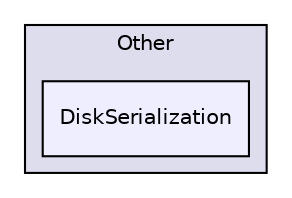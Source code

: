 digraph "Samples/Other/DiskSerialization" {
  compound=true
  node [ fontsize="10", fontname="Helvetica"];
  edge [ labelfontsize="10", labelfontname="Helvetica"];
  subgraph clusterdir_dce8745f504bfee879cc2042fbd4ebc0 {
    graph [ bgcolor="#ddddee", pencolor="black", label="Other" fontname="Helvetica", fontsize="10", URL="dir_dce8745f504bfee879cc2042fbd4ebc0.html"]
  dir_fcc5812a223b1d483dd0439f0308d653 [shape=box, label="DiskSerialization", style="filled", fillcolor="#eeeeff", pencolor="black", URL="dir_fcc5812a223b1d483dd0439f0308d653.html"];
  }
}
